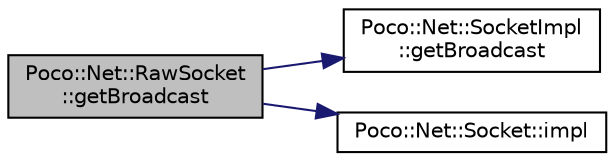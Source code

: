digraph "Poco::Net::RawSocket::getBroadcast"
{
 // LATEX_PDF_SIZE
  edge [fontname="Helvetica",fontsize="10",labelfontname="Helvetica",labelfontsize="10"];
  node [fontname="Helvetica",fontsize="10",shape=record];
  rankdir="LR";
  Node1 [label="Poco::Net::RawSocket\l::getBroadcast",height=0.2,width=0.4,color="black", fillcolor="grey75", style="filled", fontcolor="black",tooltip=" "];
  Node1 -> Node2 [color="midnightblue",fontsize="10",style="solid"];
  Node2 [label="Poco::Net::SocketImpl\l::getBroadcast",height=0.2,width=0.4,color="black", fillcolor="white", style="filled",URL="$classPoco_1_1Net_1_1SocketImpl.html#a32f3b5ded0f2657e2a5afe26de744726",tooltip="Sets the value of the SO_BROADCAST socket option."];
  Node1 -> Node3 [color="midnightblue",fontsize="10",style="solid"];
  Node3 [label="Poco::Net::Socket::impl",height=0.2,width=0.4,color="black", fillcolor="white", style="filled",URL="$classPoco_1_1Net_1_1Socket.html#aedb94763d83874e7294fcf9d056288ad",tooltip="Returns the IP address and port number of the peer socket."];
}
